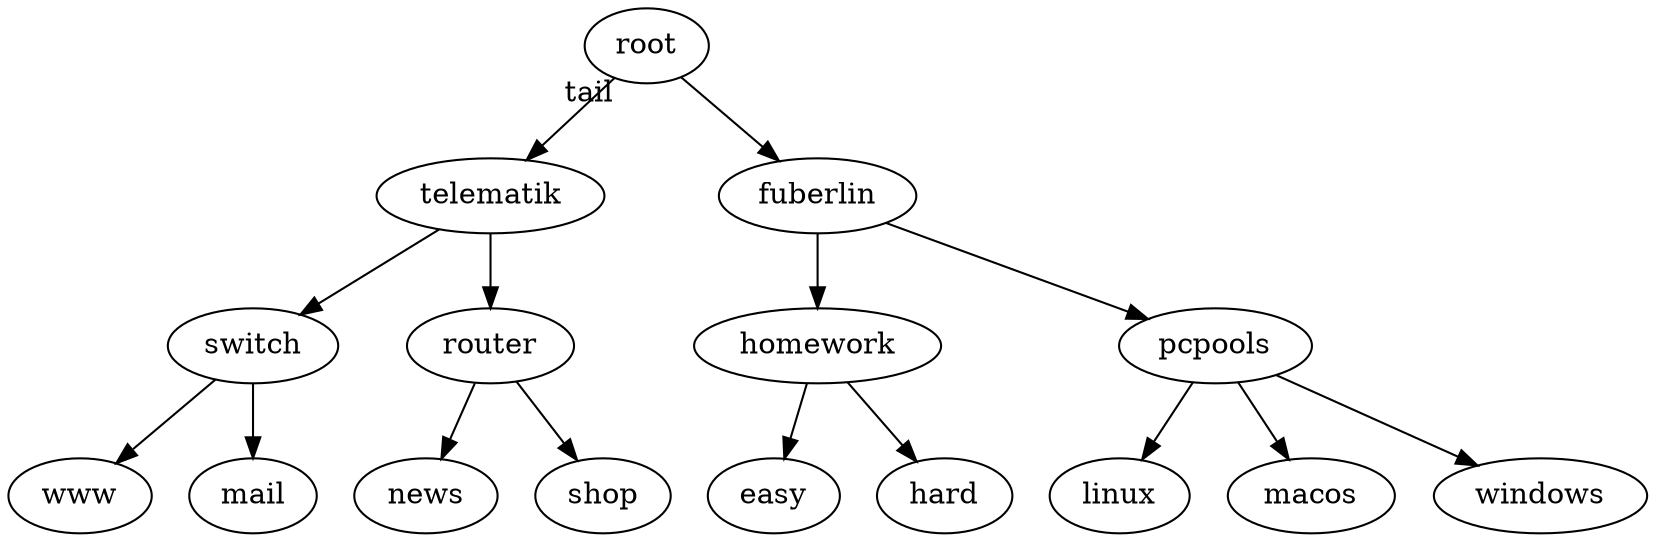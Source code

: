 digraph  tree {
    root -> telematik [taillabel = "tail"]
    root -> fuberlin
    telematik -> switch;
    switch -> www;
    switch -> mail;
    telematik -> router;
    router -> news;
    router -> shop;
    fuberlin -> homework;
    homework -> easy;
    homework -> hard;
    fuberlin -> pcpools
    pcpools -> linux
    pcpools -> macos
    pcpools -> windows
}
